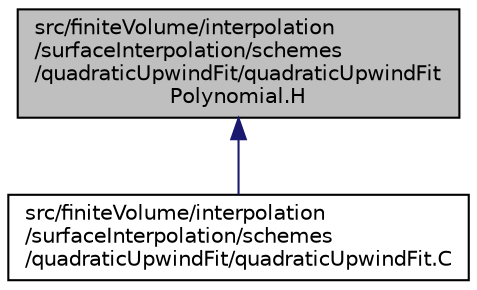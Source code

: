 digraph "src/finiteVolume/interpolation/surfaceInterpolation/schemes/quadraticUpwindFit/quadraticUpwindFitPolynomial.H"
{
  bgcolor="transparent";
  edge [fontname="Helvetica",fontsize="10",labelfontname="Helvetica",labelfontsize="10"];
  node [fontname="Helvetica",fontsize="10",shape=record];
  Node1 [label="src/finiteVolume/interpolation\l/surfaceInterpolation/schemes\l/quadraticUpwindFit/quadraticUpwindFit\lPolynomial.H",height=0.2,width=0.4,color="black", fillcolor="grey75", style="filled", fontcolor="black"];
  Node1 -> Node2 [dir="back",color="midnightblue",fontsize="10",style="solid",fontname="Helvetica"];
  Node2 [label="src/finiteVolume/interpolation\l/surfaceInterpolation/schemes\l/quadraticUpwindFit/quadraticUpwindFit.C",height=0.2,width=0.4,color="black",URL="$a06301.html"];
}
